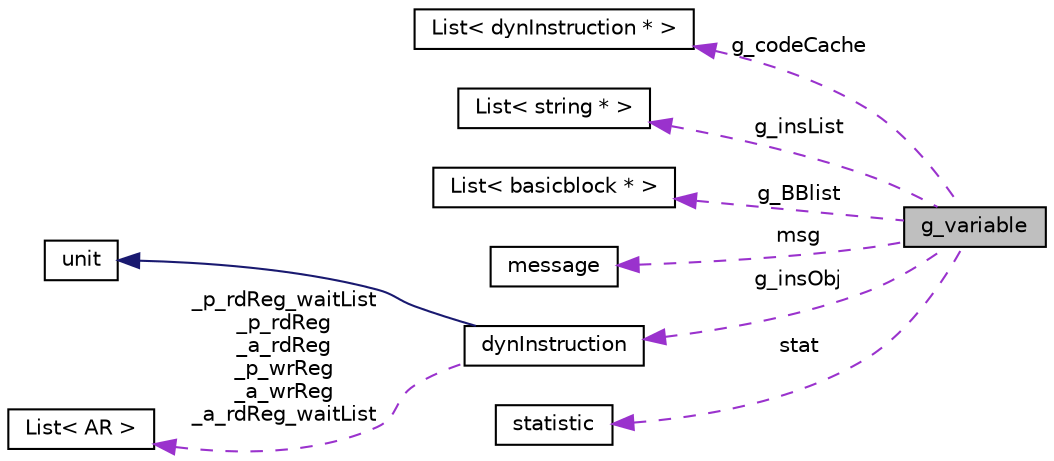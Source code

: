digraph G
{
  edge [fontname="Helvetica",fontsize="10",labelfontname="Helvetica",labelfontsize="10"];
  node [fontname="Helvetica",fontsize="10",shape=record];
  rankdir=LR;
  Node1 [label="g_variable",height=0.2,width=0.4,color="black", fillcolor="grey75", style="filled" fontcolor="black"];
  Node2 -> Node1 [dir=back,color="darkorchid3",fontsize="10",style="dashed",label="g_codeCache",fontname="Helvetica"];
  Node2 [label="List\< dynInstruction * \>",height=0.2,width=0.4,color="black", fillcolor="white", style="filled",URL="$classList.html"];
  Node3 -> Node1 [dir=back,color="darkorchid3",fontsize="10",style="dashed",label="g_insList",fontname="Helvetica"];
  Node3 [label="List\< string * \>",height=0.2,width=0.4,color="black", fillcolor="white", style="filled",URL="$classList.html"];
  Node4 -> Node1 [dir=back,color="darkorchid3",fontsize="10",style="dashed",label="g_BBlist",fontname="Helvetica"];
  Node4 [label="List\< basicblock * \>",height=0.2,width=0.4,color="black", fillcolor="white", style="filled",URL="$classList.html"];
  Node5 -> Node1 [dir=back,color="darkorchid3",fontsize="10",style="dashed",label="msg",fontname="Helvetica"];
  Node5 [label="message",height=0.2,width=0.4,color="black", fillcolor="white", style="filled",URL="$classmessage.html"];
  Node6 -> Node1 [dir=back,color="darkorchid3",fontsize="10",style="dashed",label="g_insObj",fontname="Helvetica"];
  Node6 [label="dynInstruction",height=0.2,width=0.4,color="black", fillcolor="white", style="filled",URL="$classdynInstruction.html"];
  Node7 -> Node6 [dir=back,color="midnightblue",fontsize="10",style="solid",fontname="Helvetica"];
  Node7 [label="unit",height=0.2,width=0.4,color="black", fillcolor="white", style="filled",URL="$classunit.html"];
  Node8 -> Node6 [dir=back,color="darkorchid3",fontsize="10",style="dashed",label="_p_rdReg_waitList\n_p_rdReg\n_a_rdReg\n_p_wrReg\n_a_wrReg\n_a_rdReg_waitList",fontname="Helvetica"];
  Node8 [label="List\< AR \>",height=0.2,width=0.4,color="black", fillcolor="white", style="filled",URL="$classList.html"];
  Node9 -> Node1 [dir=back,color="darkorchid3",fontsize="10",style="dashed",label="stat",fontname="Helvetica"];
  Node9 [label="statistic",height=0.2,width=0.4,color="black", fillcolor="white", style="filled",URL="$classstatistic.html"];
}
